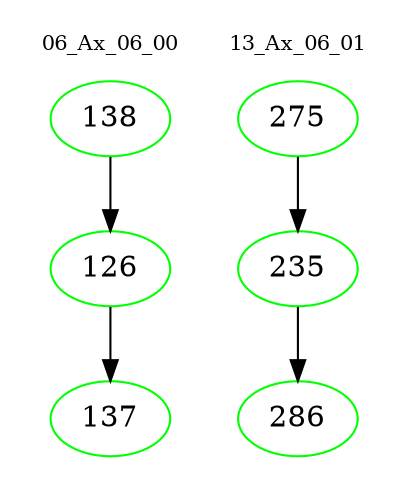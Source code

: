 digraph{
subgraph cluster_0 {
color = white
label = "06_Ax_06_00";
fontsize=10;
T0_138 [label="138", color="green"]
T0_138 -> T0_126 [color="black"]
T0_126 [label="126", color="green"]
T0_126 -> T0_137 [color="black"]
T0_137 [label="137", color="green"]
}
subgraph cluster_1 {
color = white
label = "13_Ax_06_01";
fontsize=10;
T1_275 [label="275", color="green"]
T1_275 -> T1_235 [color="black"]
T1_235 [label="235", color="green"]
T1_235 -> T1_286 [color="black"]
T1_286 [label="286", color="green"]
}
}

